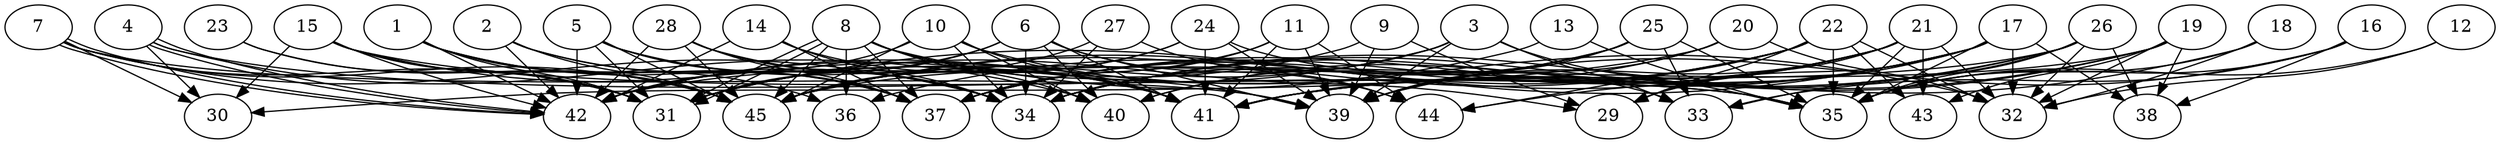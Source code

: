 // DAG automatically generated by daggen at Thu Oct  3 14:07:24 2019
// ./daggen --dot -n 45 --ccr 0.5 --fat 0.9 --regular 0.9 --density 0.6 --mindata 5242880 --maxdata 52428800 
digraph G {
  1 [size="22781952", alpha="0.14", expect_size="11390976"] 
  1 -> 31 [size ="11390976"]
  1 -> 34 [size ="11390976"]
  1 -> 36 [size ="11390976"]
  1 -> 37 [size ="11390976"]
  1 -> 42 [size ="11390976"]
  1 -> 45 [size ="11390976"]
  2 [size="43892736", alpha="0.06", expect_size="21946368"] 
  2 -> 34 [size ="21946368"]
  2 -> 37 [size ="21946368"]
  2 -> 42 [size ="21946368"]
  2 -> 45 [size ="21946368"]
  3 [size="95305728", alpha="0.18", expect_size="47652864"] 
  3 -> 33 [size ="47652864"]
  3 -> 34 [size ="47652864"]
  3 -> 35 [size ="47652864"]
  3 -> 39 [size ="47652864"]
  3 -> 42 [size ="47652864"]
  3 -> 45 [size ="47652864"]
  4 [size="88602624", alpha="0.17", expect_size="44301312"] 
  4 -> 30 [size ="44301312"]
  4 -> 35 [size ="44301312"]
  4 -> 40 [size ="44301312"]
  4 -> 42 [size ="44301312"]
  4 -> 42 [size ="44301312"]
  5 [size="16211968", alpha="0.10", expect_size="8105984"] 
  5 -> 31 [size ="8105984"]
  5 -> 34 [size ="8105984"]
  5 -> 37 [size ="8105984"]
  5 -> 41 [size ="8105984"]
  5 -> 42 [size ="8105984"]
  5 -> 45 [size ="8105984"]
  6 [size="65415168", alpha="0.06", expect_size="32707584"] 
  6 -> 31 [size ="32707584"]
  6 -> 34 [size ="32707584"]
  6 -> 39 [size ="32707584"]
  6 -> 40 [size ="32707584"]
  6 -> 41 [size ="32707584"]
  6 -> 42 [size ="32707584"]
  6 -> 44 [size ="32707584"]
  7 [size="82044928", alpha="0.02", expect_size="41022464"] 
  7 -> 30 [size ="41022464"]
  7 -> 31 [size ="41022464"]
  7 -> 34 [size ="41022464"]
  7 -> 39 [size ="41022464"]
  7 -> 42 [size ="41022464"]
  7 -> 42 [size ="41022464"]
  7 -> 45 [size ="41022464"]
  8 [size="25708544", alpha="0.12", expect_size="12854272"] 
  8 -> 31 [size ="12854272"]
  8 -> 31 [size ="12854272"]
  8 -> 32 [size ="12854272"]
  8 -> 36 [size ="12854272"]
  8 -> 37 [size ="12854272"]
  8 -> 39 [size ="12854272"]
  8 -> 40 [size ="12854272"]
  8 -> 41 [size ="12854272"]
  8 -> 45 [size ="12854272"]
  9 [size="41123840", alpha="0.18", expect_size="20561920"] 
  9 -> 29 [size ="20561920"]
  9 -> 31 [size ="20561920"]
  9 -> 39 [size ="20561920"]
  10 [size="48297984", alpha="0.01", expect_size="24148992"] 
  10 -> 29 [size ="24148992"]
  10 -> 34 [size ="24148992"]
  10 -> 40 [size ="24148992"]
  10 -> 41 [size ="24148992"]
  10 -> 42 [size ="24148992"]
  10 -> 45 [size ="24148992"]
  11 [size="66785280", alpha="0.01", expect_size="33392640"] 
  11 -> 37 [size ="33392640"]
  11 -> 39 [size ="33392640"]
  11 -> 41 [size ="33392640"]
  11 -> 44 [size ="33392640"]
  11 -> 45 [size ="33392640"]
  12 [size="36128768", alpha="0.05", expect_size="18064384"] 
  12 -> 32 [size ="18064384"]
  12 -> 35 [size ="18064384"]
  13 [size="62437376", alpha="0.07", expect_size="31218688"] 
  13 -> 35 [size ="31218688"]
  13 -> 42 [size ="31218688"]
  14 [size="51021824", alpha="0.19", expect_size="25510912"] 
  14 -> 34 [size ="25510912"]
  14 -> 37 [size ="25510912"]
  14 -> 41 [size ="25510912"]
  14 -> 42 [size ="25510912"]
  15 [size="38952960", alpha="0.14", expect_size="19476480"] 
  15 -> 30 [size ="19476480"]
  15 -> 31 [size ="19476480"]
  15 -> 35 [size ="19476480"]
  15 -> 41 [size ="19476480"]
  15 -> 42 [size ="19476480"]
  15 -> 45 [size ="19476480"]
  16 [size="86495232", alpha="0.10", expect_size="43247616"] 
  16 -> 33 [size ="43247616"]
  16 -> 35 [size ="43247616"]
  16 -> 38 [size ="43247616"]
  16 -> 39 [size ="43247616"]
  17 [size="19552256", alpha="0.17", expect_size="9776128"] 
  17 -> 29 [size ="9776128"]
  17 -> 31 [size ="9776128"]
  17 -> 32 [size ="9776128"]
  17 -> 34 [size ="9776128"]
  17 -> 35 [size ="9776128"]
  17 -> 37 [size ="9776128"]
  17 -> 38 [size ="9776128"]
  17 -> 44 [size ="9776128"]
  18 [size="30531584", alpha="0.18", expect_size="15265792"] 
  18 -> 32 [size ="15265792"]
  18 -> 35 [size ="15265792"]
  18 -> 41 [size ="15265792"]
  19 [size="87826432", alpha="0.07", expect_size="43913216"] 
  19 -> 32 [size ="43913216"]
  19 -> 34 [size ="43913216"]
  19 -> 38 [size ="43913216"]
  19 -> 41 [size ="43913216"]
  19 -> 43 [size ="43913216"]
  19 -> 45 [size ="43913216"]
  20 [size="76494848", alpha="0.05", expect_size="38247424"] 
  20 -> 30 [size ="38247424"]
  20 -> 32 [size ="38247424"]
  20 -> 39 [size ="38247424"]
  20 -> 41 [size ="38247424"]
  21 [size="81840128", alpha="0.05", expect_size="40920064"] 
  21 -> 29 [size ="40920064"]
  21 -> 32 [size ="40920064"]
  21 -> 35 [size ="40920064"]
  21 -> 37 [size ="40920064"]
  21 -> 39 [size ="40920064"]
  21 -> 40 [size ="40920064"]
  21 -> 41 [size ="40920064"]
  21 -> 43 [size ="40920064"]
  21 -> 45 [size ="40920064"]
  22 [size="87748608", alpha="0.13", expect_size="43874304"] 
  22 -> 29 [size ="43874304"]
  22 -> 32 [size ="43874304"]
  22 -> 35 [size ="43874304"]
  22 -> 36 [size ="43874304"]
  22 -> 37 [size ="43874304"]
  22 -> 41 [size ="43874304"]
  22 -> 43 [size ="43874304"]
  22 -> 44 [size ="43874304"]
  22 -> 45 [size ="43874304"]
  23 [size="15613952", alpha="0.18", expect_size="7806976"] 
  23 -> 31 [size ="7806976"]
  23 -> 45 [size ="7806976"]
  24 [size="47020032", alpha="0.00", expect_size="23510016"] 
  24 -> 31 [size ="23510016"]
  24 -> 33 [size ="23510016"]
  24 -> 39 [size ="23510016"]
  24 -> 41 [size ="23510016"]
  24 -> 45 [size ="23510016"]
  25 [size="41023488", alpha="0.04", expect_size="20511744"] 
  25 -> 31 [size ="20511744"]
  25 -> 33 [size ="20511744"]
  25 -> 34 [size ="20511744"]
  25 -> 35 [size ="20511744"]
  25 -> 39 [size ="20511744"]
  25 -> 40 [size ="20511744"]
  26 [size="13170688", alpha="0.19", expect_size="6585344"] 
  26 -> 32 [size ="6585344"]
  26 -> 33 [size ="6585344"]
  26 -> 34 [size ="6585344"]
  26 -> 35 [size ="6585344"]
  26 -> 38 [size ="6585344"]
  26 -> 41 [size ="6585344"]
  26 -> 42 [size ="6585344"]
  27 [size="60997632", alpha="0.09", expect_size="30498816"] 
  27 -> 34 [size ="30498816"]
  27 -> 44 [size ="30498816"]
  27 -> 45 [size ="30498816"]
  28 [size="48971776", alpha="0.02", expect_size="24485888"] 
  28 -> 34 [size ="24485888"]
  28 -> 37 [size ="24485888"]
  28 -> 41 [size ="24485888"]
  28 -> 42 [size ="24485888"]
  28 -> 45 [size ="24485888"]
  29 [size="37767168", alpha="0.02", expect_size="18883584"] 
  30 [size="68956160", alpha="0.10", expect_size="34478080"] 
  31 [size="90398720", alpha="0.10", expect_size="45199360"] 
  32 [size="20021248", alpha="0.15", expect_size="10010624"] 
  33 [size="79972352", alpha="0.12", expect_size="39986176"] 
  34 [size="71960576", alpha="0.16", expect_size="35980288"] 
  35 [size="74100736", alpha="0.07", expect_size="37050368"] 
  36 [size="92121088", alpha="0.14", expect_size="46060544"] 
  37 [size="86581248", alpha="0.03", expect_size="43290624"] 
  38 [size="34670592", alpha="0.17", expect_size="17335296"] 
  39 [size="45983744", alpha="0.06", expect_size="22991872"] 
  40 [size="56788992", alpha="0.10", expect_size="28394496"] 
  41 [size="10524672", alpha="0.08", expect_size="5262336"] 
  42 [size="57862144", alpha="0.03", expect_size="28931072"] 
  43 [size="35704832", alpha="0.20", expect_size="17852416"] 
  44 [size="90374144", alpha="0.03", expect_size="45187072"] 
  45 [size="73666560", alpha="0.14", expect_size="36833280"] 
}
